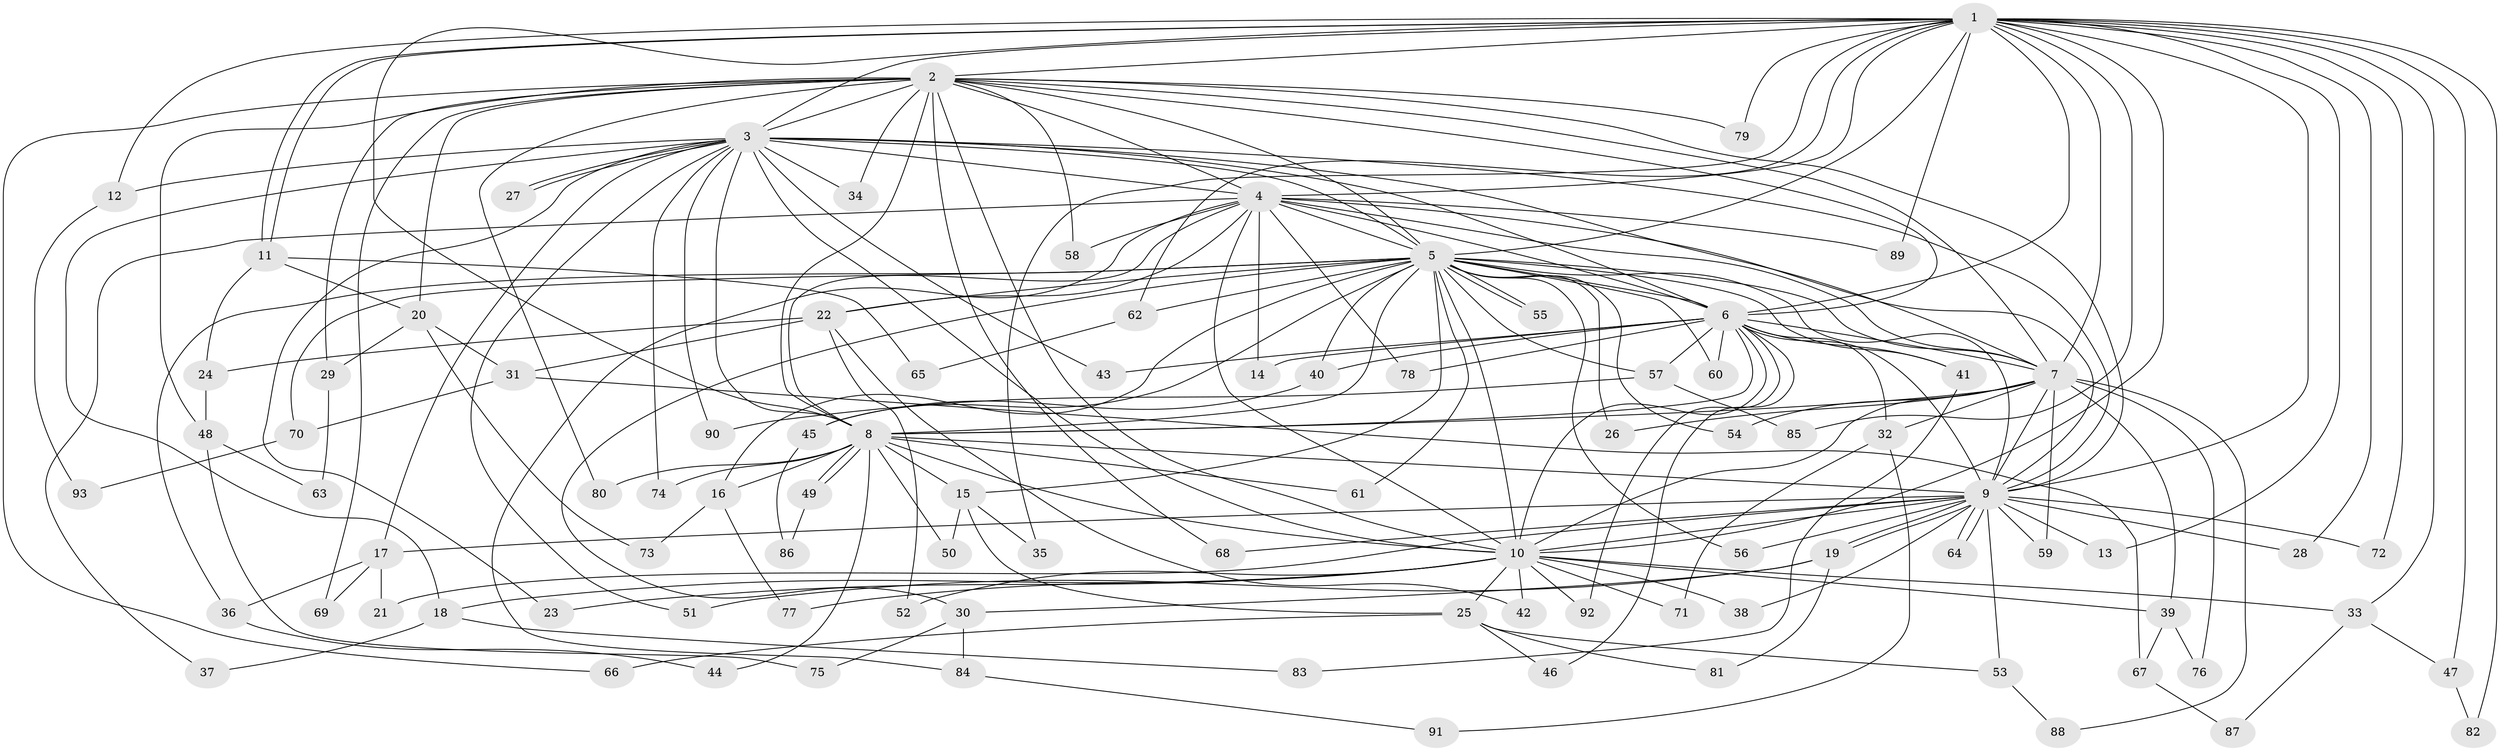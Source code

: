 // coarse degree distribution, {1: 0.2826086956521739, 3: 0.043478260869565216, 2: 0.5, 19: 0.021739130434782608, 4: 0.043478260869565216, 8: 0.021739130434782608, 6: 0.021739130434782608, 15: 0.021739130434782608, 30: 0.021739130434782608, 5: 0.021739130434782608}
// Generated by graph-tools (version 1.1) at 2025/48/03/04/25 21:48:10]
// undirected, 93 vertices, 211 edges
graph export_dot {
graph [start="1"]
  node [color=gray90,style=filled];
  1;
  2;
  3;
  4;
  5;
  6;
  7;
  8;
  9;
  10;
  11;
  12;
  13;
  14;
  15;
  16;
  17;
  18;
  19;
  20;
  21;
  22;
  23;
  24;
  25;
  26;
  27;
  28;
  29;
  30;
  31;
  32;
  33;
  34;
  35;
  36;
  37;
  38;
  39;
  40;
  41;
  42;
  43;
  44;
  45;
  46;
  47;
  48;
  49;
  50;
  51;
  52;
  53;
  54;
  55;
  56;
  57;
  58;
  59;
  60;
  61;
  62;
  63;
  64;
  65;
  66;
  67;
  68;
  69;
  70;
  71;
  72;
  73;
  74;
  75;
  76;
  77;
  78;
  79;
  80;
  81;
  82;
  83;
  84;
  85;
  86;
  87;
  88;
  89;
  90;
  91;
  92;
  93;
  1 -- 2;
  1 -- 3;
  1 -- 4;
  1 -- 5;
  1 -- 6;
  1 -- 7;
  1 -- 8;
  1 -- 9;
  1 -- 10;
  1 -- 11;
  1 -- 11;
  1 -- 12;
  1 -- 13;
  1 -- 28;
  1 -- 33;
  1 -- 35;
  1 -- 47;
  1 -- 62;
  1 -- 72;
  1 -- 79;
  1 -- 82;
  1 -- 85;
  1 -- 89;
  2 -- 3;
  2 -- 4;
  2 -- 5;
  2 -- 6;
  2 -- 7;
  2 -- 8;
  2 -- 9;
  2 -- 10;
  2 -- 20;
  2 -- 29;
  2 -- 34;
  2 -- 48;
  2 -- 58;
  2 -- 66;
  2 -- 68;
  2 -- 69;
  2 -- 79;
  2 -- 80;
  3 -- 4;
  3 -- 5;
  3 -- 6;
  3 -- 7;
  3 -- 8;
  3 -- 9;
  3 -- 10;
  3 -- 12;
  3 -- 17;
  3 -- 18;
  3 -- 23;
  3 -- 27;
  3 -- 27;
  3 -- 34;
  3 -- 43;
  3 -- 51;
  3 -- 74;
  3 -- 90;
  4 -- 5;
  4 -- 6;
  4 -- 7;
  4 -- 8;
  4 -- 9;
  4 -- 10;
  4 -- 14;
  4 -- 22;
  4 -- 37;
  4 -- 58;
  4 -- 78;
  4 -- 84;
  4 -- 89;
  5 -- 6;
  5 -- 7;
  5 -- 8;
  5 -- 9;
  5 -- 10;
  5 -- 15;
  5 -- 16;
  5 -- 22;
  5 -- 26;
  5 -- 30;
  5 -- 36;
  5 -- 40;
  5 -- 41;
  5 -- 45;
  5 -- 54;
  5 -- 55;
  5 -- 55;
  5 -- 56;
  5 -- 57;
  5 -- 60;
  5 -- 61;
  5 -- 62;
  5 -- 70;
  6 -- 7;
  6 -- 8;
  6 -- 9;
  6 -- 10;
  6 -- 14;
  6 -- 32;
  6 -- 40;
  6 -- 41;
  6 -- 43;
  6 -- 46;
  6 -- 57;
  6 -- 60;
  6 -- 78;
  6 -- 92;
  7 -- 8;
  7 -- 9;
  7 -- 10;
  7 -- 26;
  7 -- 32;
  7 -- 39;
  7 -- 54;
  7 -- 59;
  7 -- 76;
  7 -- 88;
  8 -- 9;
  8 -- 10;
  8 -- 15;
  8 -- 16;
  8 -- 44;
  8 -- 49;
  8 -- 49;
  8 -- 50;
  8 -- 61;
  8 -- 74;
  8 -- 80;
  9 -- 10;
  9 -- 13;
  9 -- 17;
  9 -- 19;
  9 -- 19;
  9 -- 21;
  9 -- 28;
  9 -- 38;
  9 -- 53;
  9 -- 56;
  9 -- 59;
  9 -- 64;
  9 -- 64;
  9 -- 68;
  9 -- 72;
  10 -- 18;
  10 -- 23;
  10 -- 25;
  10 -- 33;
  10 -- 38;
  10 -- 39;
  10 -- 42;
  10 -- 52;
  10 -- 71;
  10 -- 77;
  10 -- 92;
  11 -- 20;
  11 -- 24;
  11 -- 65;
  12 -- 93;
  15 -- 25;
  15 -- 35;
  15 -- 50;
  16 -- 73;
  16 -- 77;
  17 -- 21;
  17 -- 36;
  17 -- 69;
  18 -- 37;
  18 -- 83;
  19 -- 30;
  19 -- 51;
  19 -- 81;
  20 -- 29;
  20 -- 31;
  20 -- 73;
  22 -- 24;
  22 -- 31;
  22 -- 42;
  22 -- 52;
  24 -- 48;
  25 -- 46;
  25 -- 53;
  25 -- 66;
  25 -- 81;
  29 -- 63;
  30 -- 75;
  30 -- 84;
  31 -- 67;
  31 -- 70;
  32 -- 71;
  32 -- 91;
  33 -- 47;
  33 -- 87;
  36 -- 44;
  39 -- 67;
  39 -- 76;
  40 -- 45;
  41 -- 83;
  45 -- 86;
  47 -- 82;
  48 -- 63;
  48 -- 75;
  49 -- 86;
  53 -- 88;
  57 -- 85;
  57 -- 90;
  62 -- 65;
  67 -- 87;
  70 -- 93;
  84 -- 91;
}
